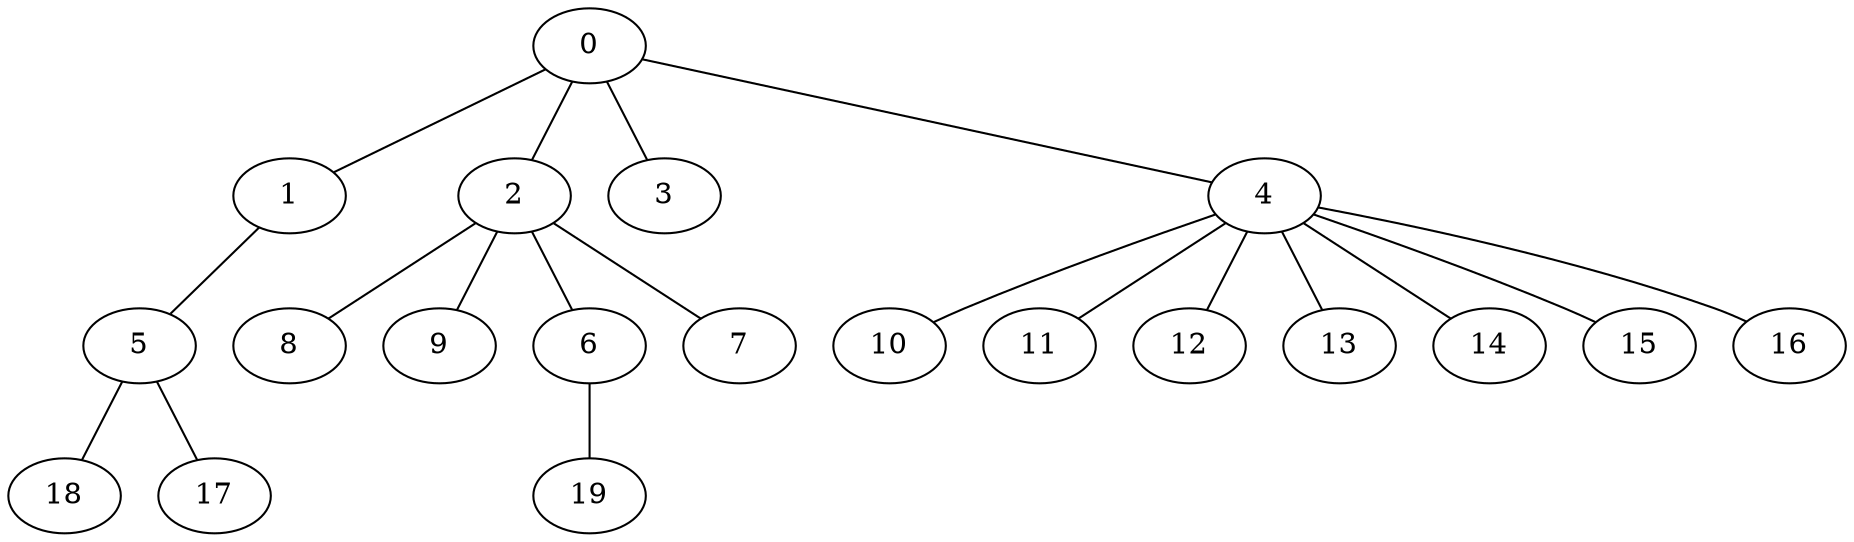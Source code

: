
graph graphname {
    0 -- 1
0 -- 2
0 -- 3
0 -- 4
1 -- 5
2 -- 8
2 -- 9
2 -- 6
2 -- 7
4 -- 10
4 -- 11
4 -- 12
4 -- 13
4 -- 14
4 -- 15
4 -- 16
5 -- 18
5 -- 17
6 -- 19

}
